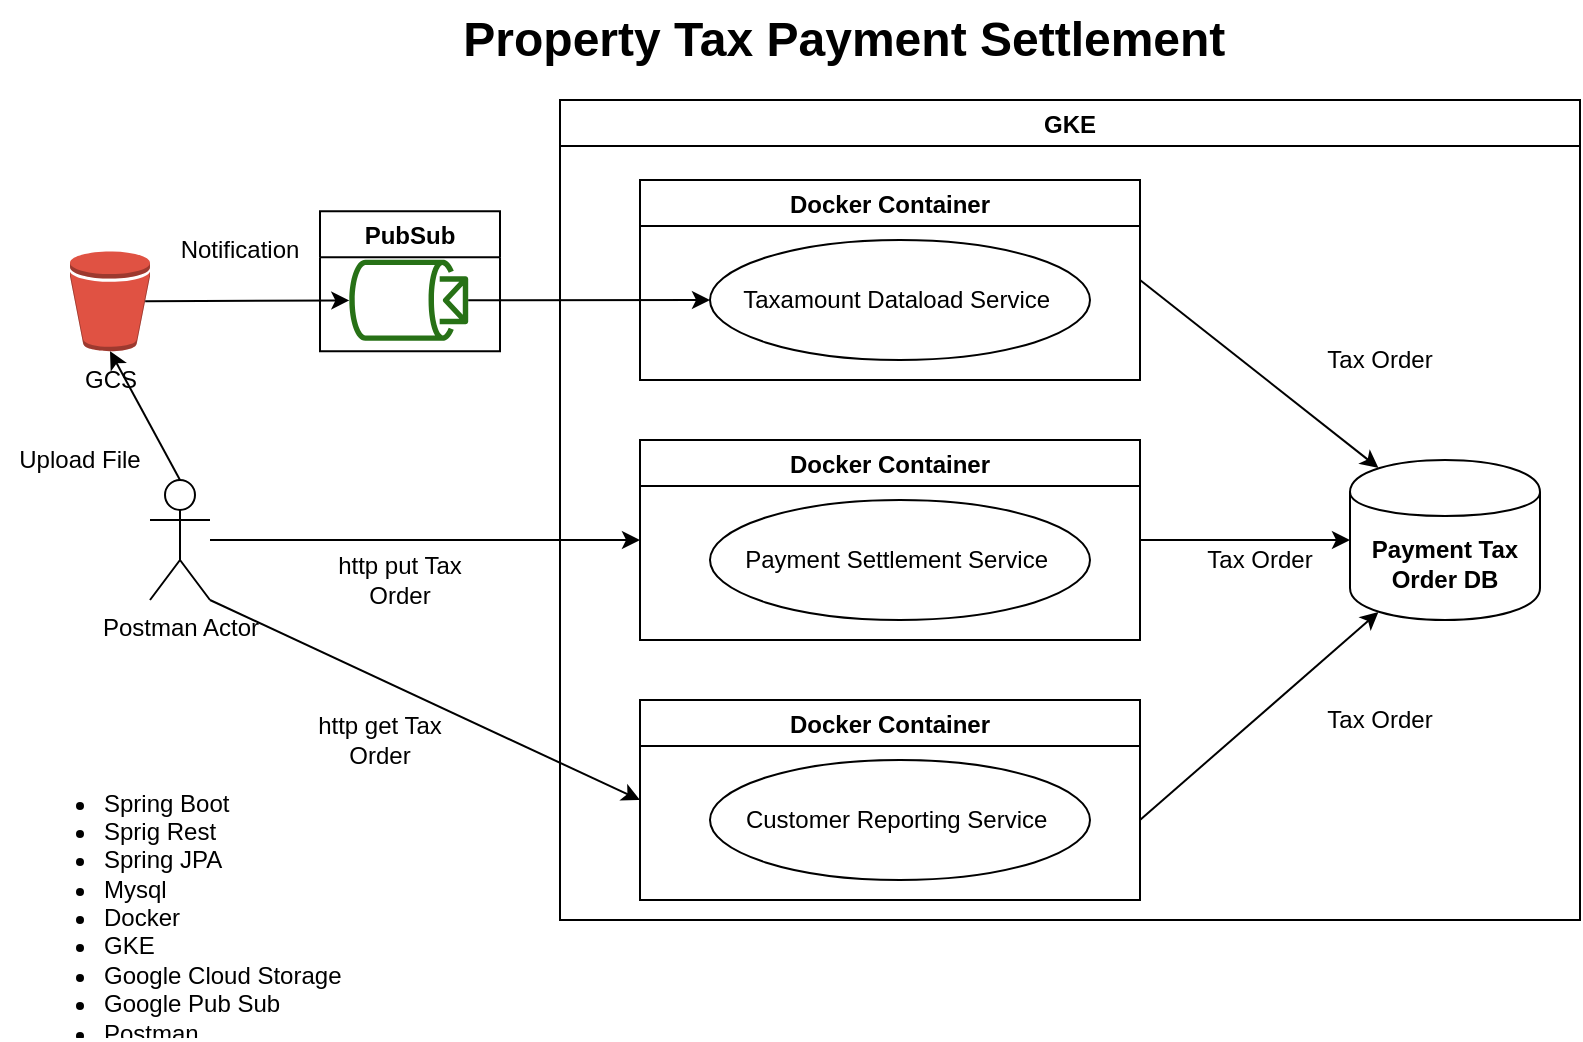 <mxfile version="13.6.0" type="github">
  <diagram id="DBfYc7nm3WxSIxewp0Nf" name="Page-1">
    <mxGraphModel dx="1038" dy="580" grid="1" gridSize="10" guides="1" tooltips="1" connect="1" arrows="1" fold="1" page="1" pageScale="1" pageWidth="850" pageHeight="1100" math="0" shadow="0">
      <root>
        <mxCell id="0" />
        <mxCell id="1" parent="0" />
        <mxCell id="Y1mwOoL4pYymV-HB9AZI-2" value="Payment Settlement Service&amp;nbsp;" style="ellipse;whiteSpace=wrap;html=1;" parent="1" vertex="1">
          <mxGeometry x="355" y="270" width="190" height="60" as="geometry" />
        </mxCell>
        <mxCell id="Y1mwOoL4pYymV-HB9AZI-3" value="Customer Reporting Service&amp;nbsp;" style="ellipse;whiteSpace=wrap;html=1;" parent="1" vertex="1">
          <mxGeometry x="355" y="400" width="190" height="60" as="geometry" />
        </mxCell>
        <mxCell id="Y1mwOoL4pYymV-HB9AZI-4" value="Postman Actor" style="shape=umlActor;verticalLabelPosition=bottom;verticalAlign=top;html=1;outlineConnect=0;" parent="1" vertex="1">
          <mxGeometry x="75" y="260" width="30" height="60" as="geometry" />
        </mxCell>
        <mxCell id="Y1mwOoL4pYymV-HB9AZI-13" value="" style="edgeStyle=orthogonalEdgeStyle;rounded=0;orthogonalLoop=1;jettySize=auto;html=1;" parent="1" source="Y1mwOoL4pYymV-HB9AZI-10" target="Y1mwOoL4pYymV-HB9AZI-12" edge="1">
          <mxGeometry relative="1" as="geometry" />
        </mxCell>
        <mxCell id="Y1mwOoL4pYymV-HB9AZI-10" value="Docker Container" style="swimlane;" parent="1" vertex="1">
          <mxGeometry x="320" y="240" width="250" height="100" as="geometry" />
        </mxCell>
        <mxCell id="Y1mwOoL4pYymV-HB9AZI-11" value="Docker Container" style="swimlane;" parent="1" vertex="1">
          <mxGeometry x="320" y="370" width="250" height="100" as="geometry" />
        </mxCell>
        <mxCell id="Y1mwOoL4pYymV-HB9AZI-12" value="Payment Tax Order DB" style="shape=cylinder;whiteSpace=wrap;html=1;boundedLbl=1;backgroundOutline=1;fontStyle=1;startSize=23;" parent="1" vertex="1">
          <mxGeometry x="675" y="250" width="95" height="80" as="geometry" />
        </mxCell>
        <mxCell id="Y1mwOoL4pYymV-HB9AZI-14" value="" style="endArrow=classic;html=1;entryX=0.15;entryY=0.05;entryDx=0;entryDy=0;exitX=1;exitY=0.5;exitDx=0;exitDy=0;entryPerimeter=0;" parent="1" source="Y1mwOoL4pYymV-HB9AZI-5" target="Y1mwOoL4pYymV-HB9AZI-12" edge="1">
          <mxGeometry width="50" height="50" relative="1" as="geometry">
            <mxPoint x="400" y="350" as="sourcePoint" />
            <mxPoint x="450" y="300" as="targetPoint" />
          </mxGeometry>
        </mxCell>
        <mxCell id="Y1mwOoL4pYymV-HB9AZI-15" value="" style="endArrow=classic;html=1;entryX=0.15;entryY=0.95;entryDx=0;entryDy=0;entryPerimeter=0;" parent="1" target="Y1mwOoL4pYymV-HB9AZI-12" edge="1">
          <mxGeometry width="50" height="50" relative="1" as="geometry">
            <mxPoint x="570" y="430" as="sourcePoint" />
            <mxPoint x="450" y="300" as="targetPoint" />
          </mxGeometry>
        </mxCell>
        <mxCell id="Y1mwOoL4pYymV-HB9AZI-17" value="Tax Order" style="text;html=1;strokeColor=none;fillColor=none;align=center;verticalAlign=middle;whiteSpace=wrap;rounded=0;" parent="1" vertex="1">
          <mxGeometry x="660" y="370" width="60" height="20" as="geometry" />
        </mxCell>
        <mxCell id="Y1mwOoL4pYymV-HB9AZI-18" value="Tax Order" style="text;html=1;strokeColor=none;fillColor=none;align=center;verticalAlign=middle;whiteSpace=wrap;rounded=0;" parent="1" vertex="1">
          <mxGeometry x="600" y="290" width="60" height="20" as="geometry" />
        </mxCell>
        <mxCell id="Y1mwOoL4pYymV-HB9AZI-20" value="Upload File" style="text;html=1;strokeColor=none;fillColor=none;align=center;verticalAlign=middle;whiteSpace=wrap;rounded=0;" parent="1" vertex="1">
          <mxGeometry y="240" width="80" height="20" as="geometry" />
        </mxCell>
        <mxCell id="Y1mwOoL4pYymV-HB9AZI-21" value="" style="endArrow=classic;html=1;entryX=0;entryY=0.5;entryDx=0;entryDy=0;" parent="1" source="Y1mwOoL4pYymV-HB9AZI-4" target="Y1mwOoL4pYymV-HB9AZI-10" edge="1">
          <mxGeometry width="50" height="50" relative="1" as="geometry">
            <mxPoint x="110" y="280" as="sourcePoint" />
            <mxPoint x="450" y="280" as="targetPoint" />
          </mxGeometry>
        </mxCell>
        <mxCell id="Y1mwOoL4pYymV-HB9AZI-22" value="" style="endArrow=classic;html=1;entryX=0;entryY=0.5;entryDx=0;entryDy=0;exitX=1;exitY=1;exitDx=0;exitDy=0;exitPerimeter=0;" parent="1" source="Y1mwOoL4pYymV-HB9AZI-4" target="Y1mwOoL4pYymV-HB9AZI-11" edge="1">
          <mxGeometry width="50" height="50" relative="1" as="geometry">
            <mxPoint x="400" y="330" as="sourcePoint" />
            <mxPoint x="450" y="280" as="targetPoint" />
          </mxGeometry>
        </mxCell>
        <mxCell id="Y1mwOoL4pYymV-HB9AZI-23" value="http get Tax Order" style="text;html=1;strokeColor=none;fillColor=none;align=center;verticalAlign=middle;whiteSpace=wrap;rounded=0;" parent="1" vertex="1">
          <mxGeometry x="150" y="380" width="80" height="20" as="geometry" />
        </mxCell>
        <mxCell id="Y1mwOoL4pYymV-HB9AZI-24" value="http put Tax Order" style="text;html=1;strokeColor=none;fillColor=none;align=center;verticalAlign=middle;whiteSpace=wrap;rounded=0;" parent="1" vertex="1">
          <mxGeometry x="160" y="300" width="80" height="20" as="geometry" />
        </mxCell>
        <mxCell id="Y1mwOoL4pYymV-HB9AZI-25" value="Property Tax Payment Settlement&amp;nbsp;" style="text;strokeColor=none;fillColor=none;html=1;fontSize=24;fontStyle=1;verticalAlign=middle;align=center;" parent="1" vertex="1">
          <mxGeometry x="375" y="20" width="100" height="40" as="geometry" />
        </mxCell>
        <mxCell id="Y1mwOoL4pYymV-HB9AZI-34" value="&lt;ul&gt;&lt;li&gt;Spring Boot&lt;/li&gt;&lt;li&gt;Sprig Rest&lt;/li&gt;&lt;li&gt;Spring JPA&lt;/li&gt;&lt;li&gt;Mysql&lt;/li&gt;&lt;li&gt;Docker&lt;/li&gt;&lt;li&gt;GKE&lt;/li&gt;&lt;li&gt;Google Cloud Storage&lt;/li&gt;&lt;li&gt;Google Pub Sub&lt;/li&gt;&lt;li&gt;Postman&lt;/li&gt;&lt;/ul&gt;" style="text;strokeColor=none;fillColor=none;html=1;whiteSpace=wrap;verticalAlign=middle;overflow=hidden;" parent="1" vertex="1">
          <mxGeometry x="10" y="400" width="170" height="140" as="geometry" />
        </mxCell>
        <mxCell id="rD8upDjy4F1SKpqrhJvo-1" value="GKE" style="swimlane;" vertex="1" parent="1">
          <mxGeometry x="280" y="70" width="510" height="410" as="geometry" />
        </mxCell>
        <mxCell id="Y1mwOoL4pYymV-HB9AZI-5" value="Docker Container" style="swimlane;" parent="rD8upDjy4F1SKpqrhJvo-1" vertex="1">
          <mxGeometry x="40" y="40" width="250" height="100" as="geometry" />
        </mxCell>
        <mxCell id="Y1mwOoL4pYymV-HB9AZI-1" value="Taxamount Dataload Service&amp;nbsp;" style="ellipse;whiteSpace=wrap;html=1;" parent="Y1mwOoL4pYymV-HB9AZI-5" vertex="1">
          <mxGeometry x="35" y="30" width="190" height="60" as="geometry" />
        </mxCell>
        <mxCell id="Y1mwOoL4pYymV-HB9AZI-16" value="Tax Order" style="text;html=1;strokeColor=none;fillColor=none;align=center;verticalAlign=middle;whiteSpace=wrap;rounded=0;" parent="rD8upDjy4F1SKpqrhJvo-1" vertex="1">
          <mxGeometry x="380" y="120" width="60" height="20" as="geometry" />
        </mxCell>
        <mxCell id="rD8upDjy4F1SKpqrhJvo-2" value="GCS" style="outlineConnect=0;dashed=0;verticalLabelPosition=bottom;verticalAlign=top;align=center;html=1;shape=mxgraph.aws3.bucket;fillColor=#E05243;gradientColor=none;" vertex="1" parent="1">
          <mxGeometry x="35" y="145.58" width="40" height="50" as="geometry" />
        </mxCell>
        <mxCell id="rD8upDjy4F1SKpqrhJvo-3" value="" style="endArrow=classic;html=1;entryX=0.5;entryY=1;entryDx=0;entryDy=0;entryPerimeter=0;exitX=0.5;exitY=0;exitDx=0;exitDy=0;exitPerimeter=0;" edge="1" parent="1" source="Y1mwOoL4pYymV-HB9AZI-4" target="rD8upDjy4F1SKpqrhJvo-2">
          <mxGeometry width="50" height="50" relative="1" as="geometry">
            <mxPoint x="420" y="320" as="sourcePoint" />
            <mxPoint x="470" y="270" as="targetPoint" />
          </mxGeometry>
        </mxCell>
        <mxCell id="rD8upDjy4F1SKpqrhJvo-6" value="" style="outlineConnect=0;fontColor=#232F3E;gradientColor=none;fillColor=#277116;strokeColor=none;dashed=0;verticalLabelPosition=bottom;verticalAlign=top;align=center;html=1;fontSize=12;fontStyle=0;aspect=fixed;pointerEvents=1;shape=mxgraph.aws4.topic_2;rotation=90;" vertex="1" parent="1">
          <mxGeometry x="184.08" y="140.25" width="40.6" height="59.75" as="geometry" />
        </mxCell>
        <mxCell id="rD8upDjy4F1SKpqrhJvo-8" value="" style="endArrow=classic;html=1;exitX=0.94;exitY=0.5;exitDx=0;exitDy=0;exitPerimeter=0;" edge="1" parent="1" source="rD8upDjy4F1SKpqrhJvo-2" target="rD8upDjy4F1SKpqrhJvo-6">
          <mxGeometry width="50" height="50" relative="1" as="geometry">
            <mxPoint x="420" y="320" as="sourcePoint" />
            <mxPoint x="470" y="270" as="targetPoint" />
          </mxGeometry>
        </mxCell>
        <mxCell id="rD8upDjy4F1SKpqrhJvo-10" value="Notification" style="text;html=1;strokeColor=none;fillColor=none;align=center;verticalAlign=middle;whiteSpace=wrap;rounded=0;" vertex="1" parent="1">
          <mxGeometry x="80" y="135.12" width="80" height="20" as="geometry" />
        </mxCell>
        <mxCell id="rD8upDjy4F1SKpqrhJvo-13" value="PubSub" style="swimlane;" vertex="1" parent="1">
          <mxGeometry x="160" y="125.58" width="90" height="70" as="geometry" />
        </mxCell>
        <mxCell id="rD8upDjy4F1SKpqrhJvo-14" value="" style="endArrow=classic;html=1;entryX=0;entryY=0.5;entryDx=0;entryDy=0;" edge="1" parent="1" source="rD8upDjy4F1SKpqrhJvo-6" target="Y1mwOoL4pYymV-HB9AZI-1">
          <mxGeometry width="50" height="50" relative="1" as="geometry">
            <mxPoint x="420" y="320" as="sourcePoint" />
            <mxPoint x="470" y="270" as="targetPoint" />
          </mxGeometry>
        </mxCell>
      </root>
    </mxGraphModel>
  </diagram>
</mxfile>
